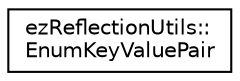 digraph "Graphical Class Hierarchy"
{
 // LATEX_PDF_SIZE
  edge [fontname="Helvetica",fontsize="10",labelfontname="Helvetica",labelfontsize="10"];
  node [fontname="Helvetica",fontsize="10",shape=record];
  rankdir="LR";
  Node0 [label="ezReflectionUtils::\lEnumKeyValuePair",height=0.2,width=0.4,color="black", fillcolor="white", style="filled",URL="$d9/dde/structez_reflection_utils_1_1_enum_key_value_pair.htm",tooltip=" "];
}
